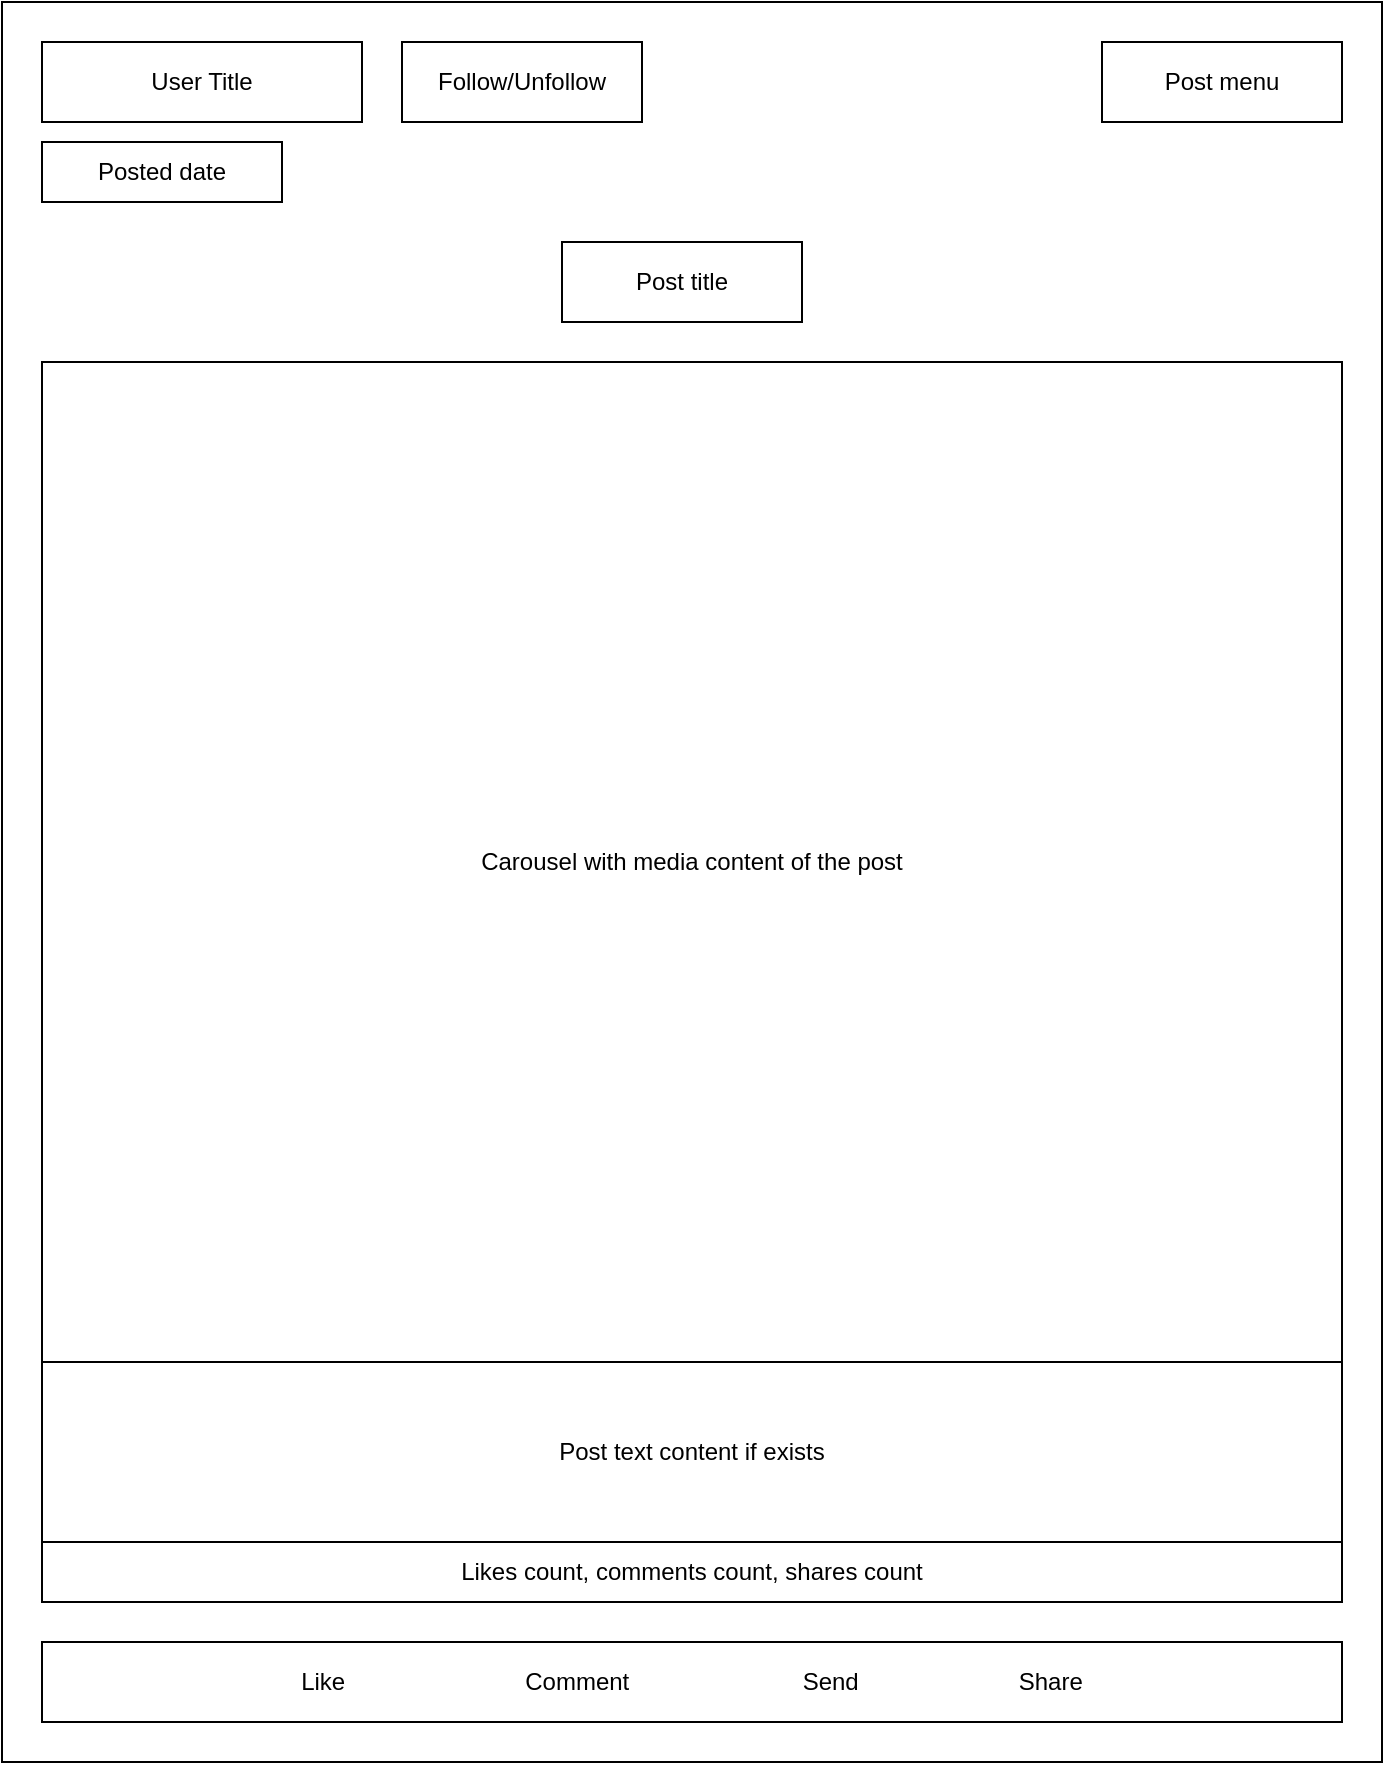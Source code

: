 <mxfile version="26.0.16">
  <diagram name="Page-1" id="vhU3TeMGZkzMnP85VnX8">
    <mxGraphModel dx="1110" dy="990" grid="1" gridSize="10" guides="1" tooltips="1" connect="1" arrows="1" fold="1" page="1" pageScale="1" pageWidth="850" pageHeight="1100" math="0" shadow="0">
      <root>
        <mxCell id="0" />
        <mxCell id="1" parent="0" />
        <mxCell id="hGCxWTsR2YqV51pgIS8E-1" value="" style="rounded=0;whiteSpace=wrap;html=1;" vertex="1" parent="1">
          <mxGeometry x="70" y="40" width="690" height="880" as="geometry" />
        </mxCell>
        <mxCell id="hGCxWTsR2YqV51pgIS8E-2" value="User Title" style="rounded=0;whiteSpace=wrap;html=1;" vertex="1" parent="1">
          <mxGeometry x="90" y="60" width="160" height="40" as="geometry" />
        </mxCell>
        <mxCell id="hGCxWTsR2YqV51pgIS8E-3" value="Follow/Unfollow" style="rounded=0;whiteSpace=wrap;html=1;" vertex="1" parent="1">
          <mxGeometry x="270" y="60" width="120" height="40" as="geometry" />
        </mxCell>
        <mxCell id="hGCxWTsR2YqV51pgIS8E-4" value="Posted date" style="rounded=0;whiteSpace=wrap;html=1;" vertex="1" parent="1">
          <mxGeometry x="90" y="110" width="120" height="30" as="geometry" />
        </mxCell>
        <mxCell id="hGCxWTsR2YqV51pgIS8E-5" value="Post menu" style="rounded=0;whiteSpace=wrap;html=1;" vertex="1" parent="1">
          <mxGeometry x="620" y="60" width="120" height="40" as="geometry" />
        </mxCell>
        <mxCell id="hGCxWTsR2YqV51pgIS8E-6" value="Post title" style="rounded=0;whiteSpace=wrap;html=1;" vertex="1" parent="1">
          <mxGeometry x="350" y="160" width="120" height="40" as="geometry" />
        </mxCell>
        <mxCell id="hGCxWTsR2YqV51pgIS8E-7" value="Carousel with media content of the post" style="rounded=0;whiteSpace=wrap;html=1;" vertex="1" parent="1">
          <mxGeometry x="90" y="220" width="650" height="500" as="geometry" />
        </mxCell>
        <mxCell id="hGCxWTsR2YqV51pgIS8E-8" value="Like&amp;nbsp; &amp;nbsp; &amp;nbsp; &amp;nbsp; &amp;nbsp; &amp;nbsp; &amp;nbsp; &amp;nbsp; &amp;nbsp; &amp;nbsp; &amp;nbsp; &amp;nbsp; &amp;nbsp; &amp;nbsp;Comment&amp;nbsp; &amp;nbsp; &amp;nbsp; &amp;nbsp; &amp;nbsp; &amp;nbsp; &amp;nbsp; &amp;nbsp; &amp;nbsp; &amp;nbsp; &amp;nbsp; &amp;nbsp; &amp;nbsp; Send&amp;nbsp; &amp;nbsp; &amp;nbsp; &amp;nbsp; &amp;nbsp; &amp;nbsp; &amp;nbsp; &amp;nbsp; &amp;nbsp; &amp;nbsp; &amp;nbsp; &amp;nbsp; Share" style="rounded=0;whiteSpace=wrap;html=1;" vertex="1" parent="1">
          <mxGeometry x="90" y="860" width="650" height="40" as="geometry" />
        </mxCell>
        <mxCell id="hGCxWTsR2YqV51pgIS8E-9" value="Post text content if exists" style="rounded=0;whiteSpace=wrap;html=1;" vertex="1" parent="1">
          <mxGeometry x="90" y="720" width="650" height="90" as="geometry" />
        </mxCell>
        <mxCell id="hGCxWTsR2YqV51pgIS8E-10" value="Likes count, comments count, shares count" style="rounded=0;whiteSpace=wrap;html=1;" vertex="1" parent="1">
          <mxGeometry x="90" y="810" width="650" height="30" as="geometry" />
        </mxCell>
      </root>
    </mxGraphModel>
  </diagram>
</mxfile>
